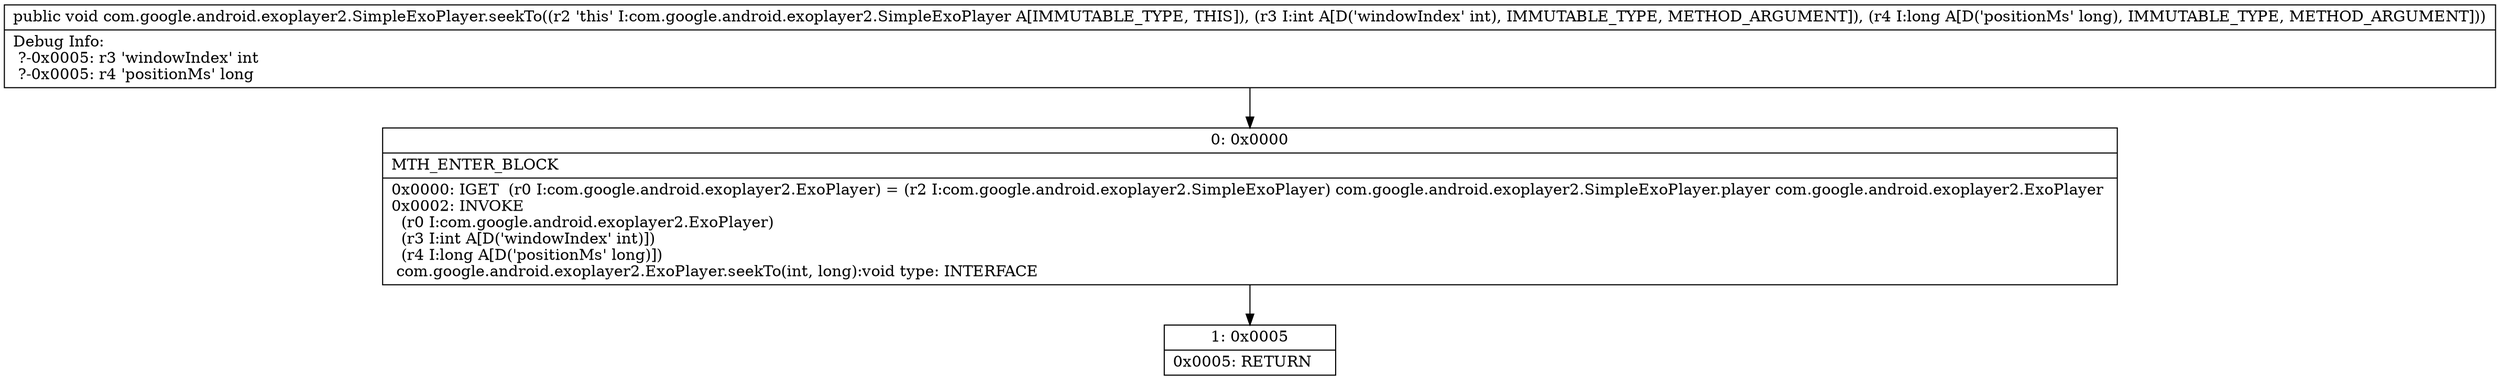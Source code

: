 digraph "CFG forcom.google.android.exoplayer2.SimpleExoPlayer.seekTo(IJ)V" {
Node_0 [shape=record,label="{0\:\ 0x0000|MTH_ENTER_BLOCK\l|0x0000: IGET  (r0 I:com.google.android.exoplayer2.ExoPlayer) = (r2 I:com.google.android.exoplayer2.SimpleExoPlayer) com.google.android.exoplayer2.SimpleExoPlayer.player com.google.android.exoplayer2.ExoPlayer \l0x0002: INVOKE  \l  (r0 I:com.google.android.exoplayer2.ExoPlayer)\l  (r3 I:int A[D('windowIndex' int)])\l  (r4 I:long A[D('positionMs' long)])\l com.google.android.exoplayer2.ExoPlayer.seekTo(int, long):void type: INTERFACE \l}"];
Node_1 [shape=record,label="{1\:\ 0x0005|0x0005: RETURN   \l}"];
MethodNode[shape=record,label="{public void com.google.android.exoplayer2.SimpleExoPlayer.seekTo((r2 'this' I:com.google.android.exoplayer2.SimpleExoPlayer A[IMMUTABLE_TYPE, THIS]), (r3 I:int A[D('windowIndex' int), IMMUTABLE_TYPE, METHOD_ARGUMENT]), (r4 I:long A[D('positionMs' long), IMMUTABLE_TYPE, METHOD_ARGUMENT]))  | Debug Info:\l  ?\-0x0005: r3 'windowIndex' int\l  ?\-0x0005: r4 'positionMs' long\l}"];
MethodNode -> Node_0;
Node_0 -> Node_1;
}

